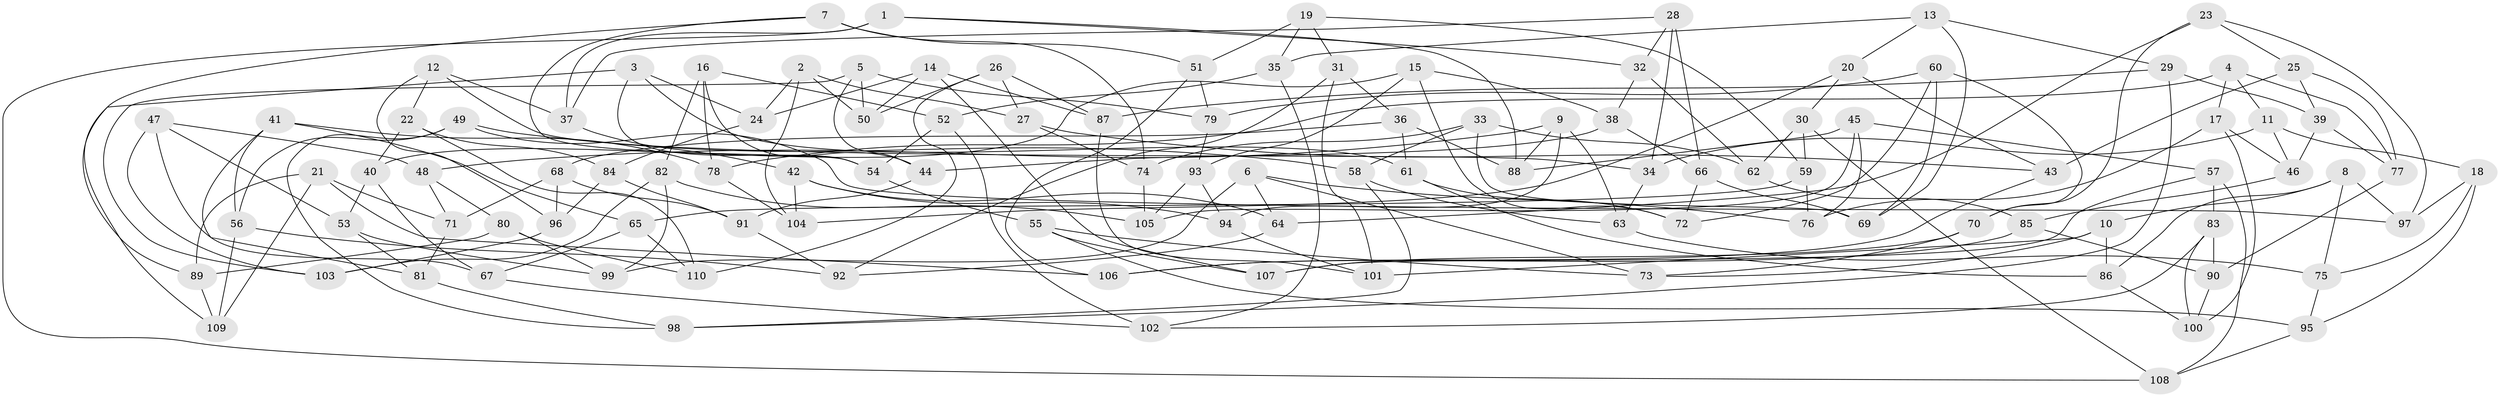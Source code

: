 // coarse degree distribution, {6: 0.4782608695652174, 4: 0.3188405797101449, 5: 0.11594202898550725, 3: 0.08695652173913043}
// Generated by graph-tools (version 1.1) at 2025/42/03/06/25 10:42:19]
// undirected, 110 vertices, 220 edges
graph export_dot {
graph [start="1"]
  node [color=gray90,style=filled];
  1;
  2;
  3;
  4;
  5;
  6;
  7;
  8;
  9;
  10;
  11;
  12;
  13;
  14;
  15;
  16;
  17;
  18;
  19;
  20;
  21;
  22;
  23;
  24;
  25;
  26;
  27;
  28;
  29;
  30;
  31;
  32;
  33;
  34;
  35;
  36;
  37;
  38;
  39;
  40;
  41;
  42;
  43;
  44;
  45;
  46;
  47;
  48;
  49;
  50;
  51;
  52;
  53;
  54;
  55;
  56;
  57;
  58;
  59;
  60;
  61;
  62;
  63;
  64;
  65;
  66;
  67;
  68;
  69;
  70;
  71;
  72;
  73;
  74;
  75;
  76;
  77;
  78;
  79;
  80;
  81;
  82;
  83;
  84;
  85;
  86;
  87;
  88;
  89;
  90;
  91;
  92;
  93;
  94;
  95;
  96;
  97;
  98;
  99;
  100;
  101;
  102;
  103;
  104;
  105;
  106;
  107;
  108;
  109;
  110;
  1 -- 108;
  1 -- 32;
  1 -- 37;
  1 -- 88;
  2 -- 104;
  2 -- 50;
  2 -- 24;
  2 -- 27;
  3 -- 24;
  3 -- 54;
  3 -- 61;
  3 -- 109;
  4 -- 11;
  4 -- 77;
  4 -- 78;
  4 -- 17;
  5 -- 79;
  5 -- 103;
  5 -- 44;
  5 -- 50;
  6 -- 99;
  6 -- 64;
  6 -- 73;
  6 -- 76;
  7 -- 89;
  7 -- 54;
  7 -- 74;
  7 -- 51;
  8 -- 75;
  8 -- 86;
  8 -- 97;
  8 -- 10;
  9 -- 63;
  9 -- 48;
  9 -- 88;
  9 -- 94;
  10 -- 86;
  10 -- 101;
  10 -- 73;
  11 -- 18;
  11 -- 34;
  11 -- 46;
  12 -- 22;
  12 -- 37;
  12 -- 34;
  12 -- 96;
  13 -- 29;
  13 -- 69;
  13 -- 35;
  13 -- 20;
  14 -- 87;
  14 -- 50;
  14 -- 107;
  14 -- 24;
  15 -- 72;
  15 -- 40;
  15 -- 38;
  15 -- 93;
  16 -- 44;
  16 -- 82;
  16 -- 52;
  16 -- 78;
  17 -- 76;
  17 -- 100;
  17 -- 46;
  18 -- 95;
  18 -- 75;
  18 -- 97;
  19 -- 31;
  19 -- 51;
  19 -- 35;
  19 -- 59;
  20 -- 104;
  20 -- 30;
  20 -- 43;
  21 -- 106;
  21 -- 109;
  21 -- 71;
  21 -- 89;
  22 -- 40;
  22 -- 110;
  22 -- 84;
  23 -- 97;
  23 -- 25;
  23 -- 70;
  23 -- 64;
  24 -- 84;
  25 -- 39;
  25 -- 77;
  25 -- 43;
  26 -- 27;
  26 -- 87;
  26 -- 110;
  26 -- 50;
  27 -- 74;
  27 -- 43;
  28 -- 37;
  28 -- 32;
  28 -- 34;
  28 -- 66;
  29 -- 98;
  29 -- 39;
  29 -- 87;
  30 -- 59;
  30 -- 62;
  30 -- 108;
  31 -- 101;
  31 -- 36;
  31 -- 92;
  32 -- 38;
  32 -- 62;
  33 -- 69;
  33 -- 74;
  33 -- 62;
  33 -- 58;
  34 -- 63;
  35 -- 102;
  35 -- 52;
  36 -- 61;
  36 -- 68;
  36 -- 88;
  37 -- 42;
  38 -- 66;
  38 -- 44;
  39 -- 46;
  39 -- 77;
  40 -- 67;
  40 -- 53;
  41 -- 81;
  41 -- 78;
  41 -- 65;
  41 -- 56;
  42 -- 64;
  42 -- 104;
  42 -- 94;
  43 -- 106;
  44 -- 91;
  45 -- 105;
  45 -- 76;
  45 -- 88;
  45 -- 57;
  46 -- 85;
  47 -- 103;
  47 -- 48;
  47 -- 67;
  47 -- 53;
  48 -- 71;
  48 -- 80;
  49 -- 56;
  49 -- 98;
  49 -- 97;
  49 -- 58;
  51 -- 79;
  51 -- 106;
  52 -- 102;
  52 -- 54;
  53 -- 81;
  53 -- 99;
  54 -- 55;
  55 -- 73;
  55 -- 107;
  55 -- 95;
  56 -- 109;
  56 -- 92;
  57 -- 107;
  57 -- 108;
  57 -- 83;
  58 -- 98;
  58 -- 63;
  59 -- 76;
  59 -- 65;
  60 -- 69;
  60 -- 79;
  60 -- 72;
  60 -- 70;
  61 -- 72;
  61 -- 86;
  62 -- 85;
  63 -- 75;
  64 -- 92;
  65 -- 110;
  65 -- 67;
  66 -- 69;
  66 -- 72;
  67 -- 102;
  68 -- 91;
  68 -- 71;
  68 -- 96;
  70 -- 107;
  70 -- 73;
  71 -- 81;
  74 -- 105;
  75 -- 95;
  77 -- 90;
  78 -- 104;
  79 -- 93;
  80 -- 110;
  80 -- 99;
  80 -- 89;
  81 -- 98;
  82 -- 105;
  82 -- 103;
  82 -- 99;
  83 -- 100;
  83 -- 102;
  83 -- 90;
  84 -- 96;
  84 -- 91;
  85 -- 90;
  85 -- 106;
  86 -- 100;
  87 -- 101;
  89 -- 109;
  90 -- 100;
  91 -- 92;
  93 -- 94;
  93 -- 105;
  94 -- 101;
  95 -- 108;
  96 -- 103;
}
